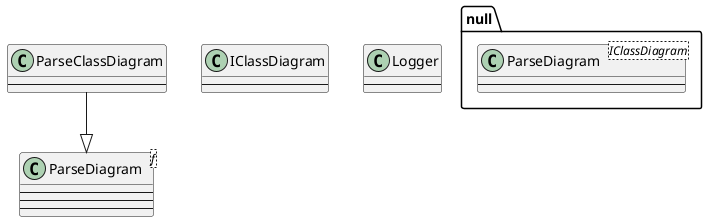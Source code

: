 @startuml
package null {
class ParseDiagram <IClassDiagram> {
	--
}
}
class ParseClassDiagram {
	--
}
class IClassDiagram {
	--
}
class ParseDiagram {
	--
}
class Logger {
	--
}
class ParseDiagram<2>  {
	--
}
class ParseDiagram<f>  {
	--
}
ParseClassDiagram --|> ParseDiagram
@enduml
